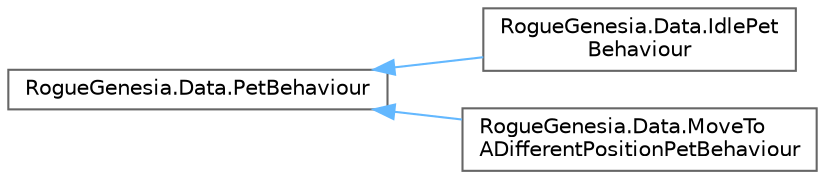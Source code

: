 digraph "Graphical Class Hierarchy"
{
 // LATEX_PDF_SIZE
  bgcolor="transparent";
  edge [fontname=Helvetica,fontsize=10,labelfontname=Helvetica,labelfontsize=10];
  node [fontname=Helvetica,fontsize=10,shape=box,height=0.2,width=0.4];
  rankdir="LR";
  Node0 [label="RogueGenesia.Data.PetBehaviour",height=0.2,width=0.4,color="grey40", fillcolor="white", style="filled",URL="$class_rogue_genesia_1_1_data_1_1_pet_behaviour.html",tooltip=" "];
  Node0 -> Node1 [dir="back",color="steelblue1",style="solid"];
  Node1 [label="RogueGenesia.Data.IdlePet\lBehaviour",height=0.2,width=0.4,color="grey40", fillcolor="white", style="filled",URL="$class_rogue_genesia_1_1_data_1_1_idle_pet_behaviour.html",tooltip=" "];
  Node0 -> Node2 [dir="back",color="steelblue1",style="solid"];
  Node2 [label="RogueGenesia.Data.MoveTo\lADifferentPositionPetBehaviour",height=0.2,width=0.4,color="grey40", fillcolor="white", style="filled",URL="$class_rogue_genesia_1_1_data_1_1_move_to_a_different_position_pet_behaviour.html",tooltip=" "];
}
